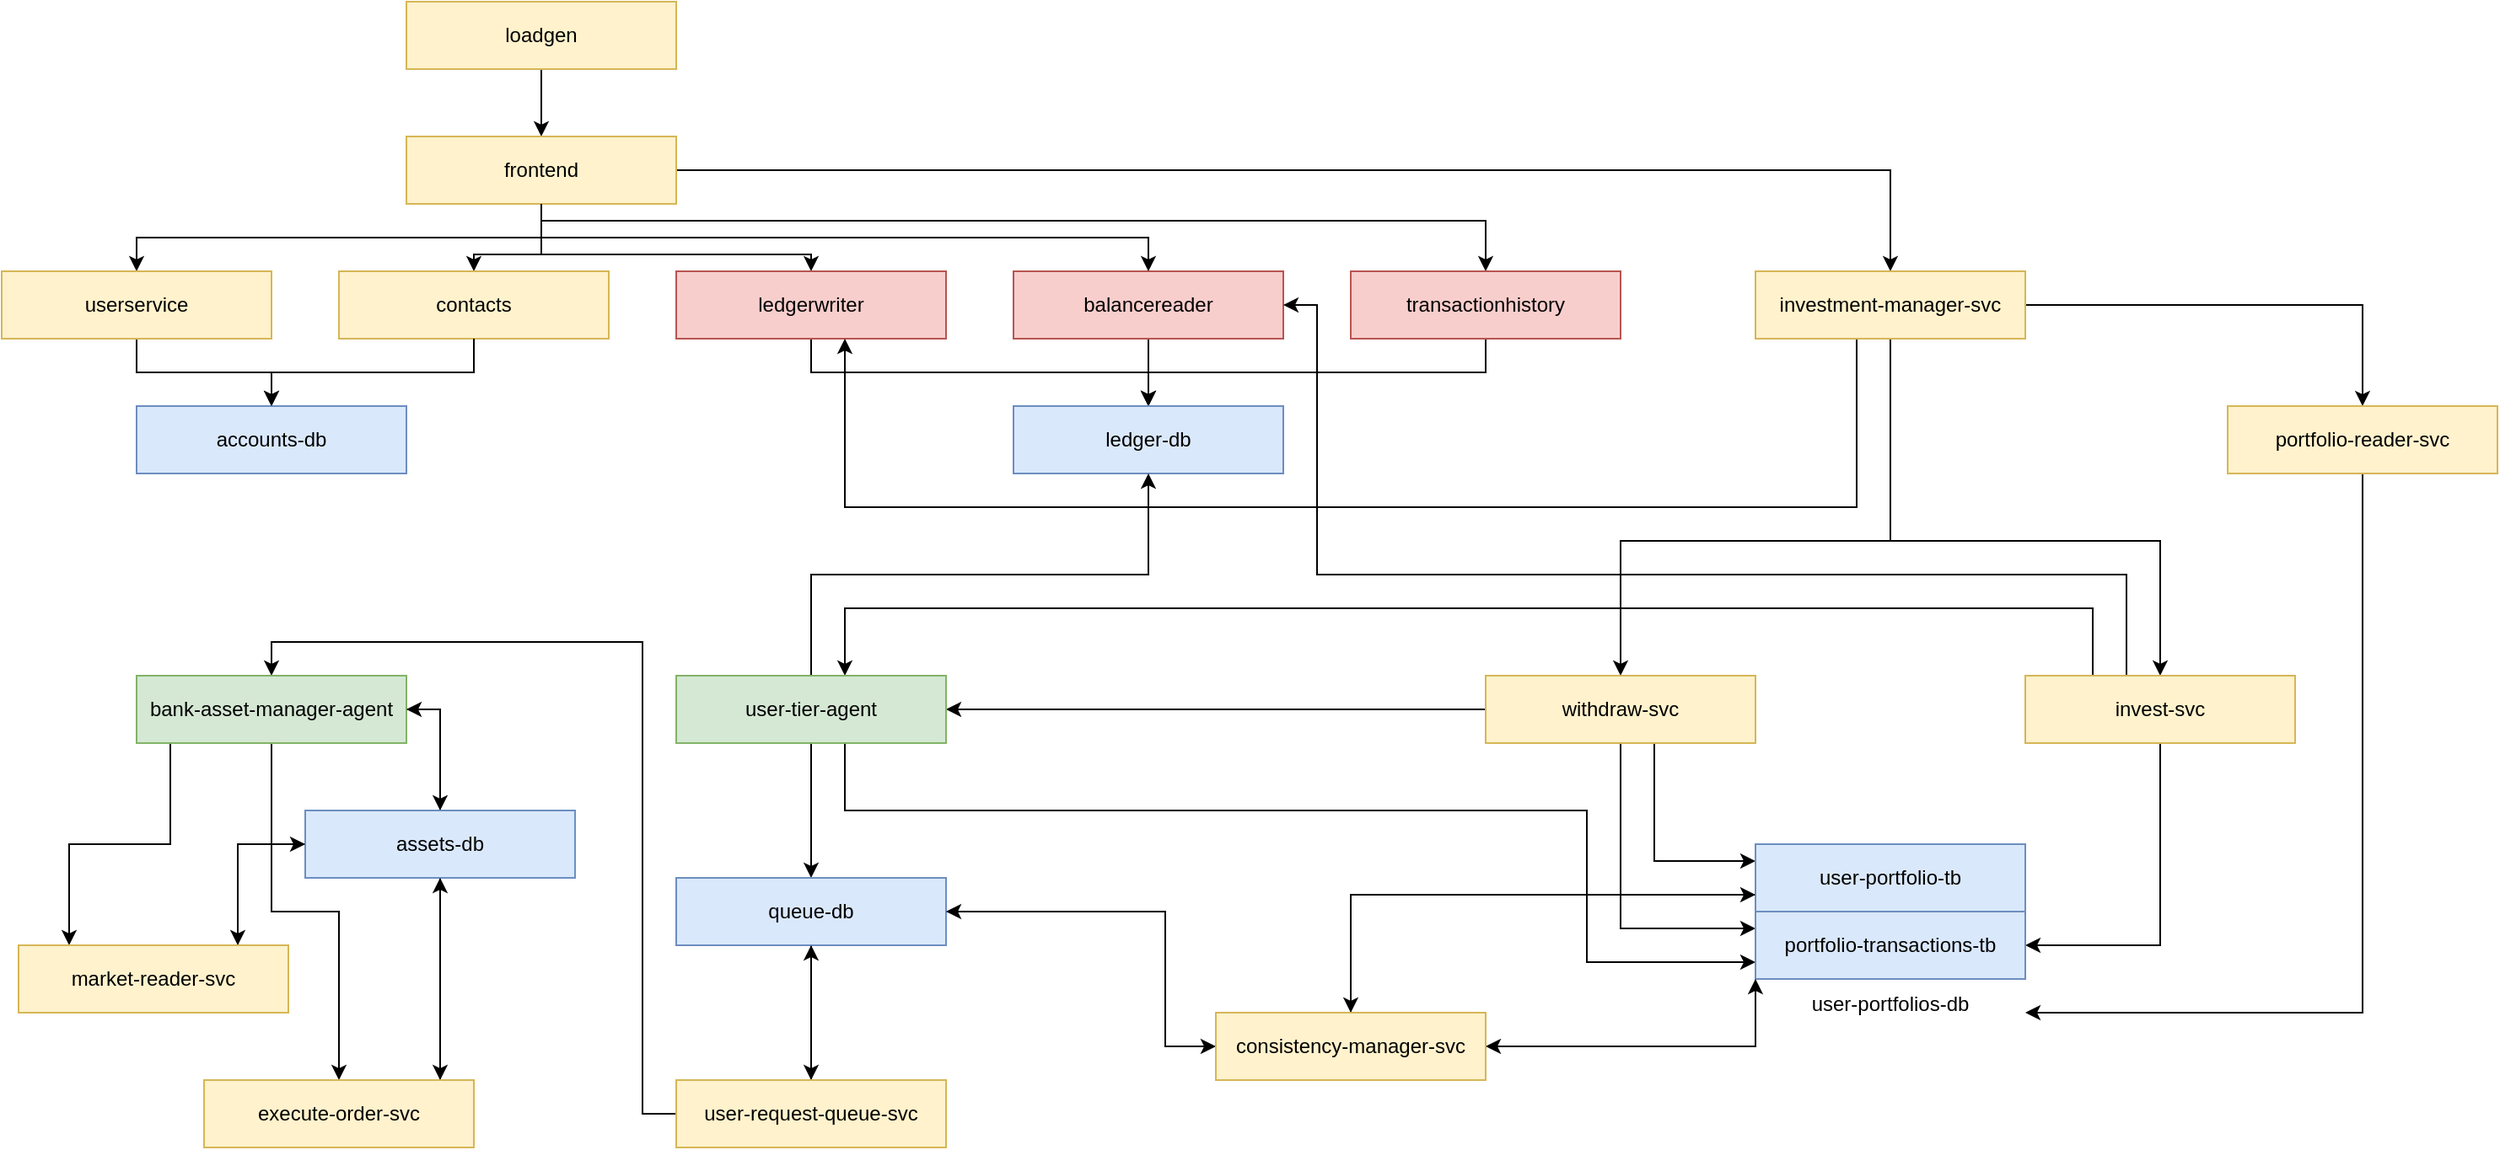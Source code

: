 <mxfile version="28.2.5">
  <diagram name="Page-1" id="vWNbKQMorLJ6gHH4VzjY">
    <mxGraphModel dx="1456" dy="1000" grid="1" gridSize="10" guides="1" tooltips="1" connect="1" arrows="1" fold="1" page="1" pageScale="1" pageWidth="850" pageHeight="1100" math="0" shadow="0">
      <root>
        <mxCell id="0" />
        <mxCell id="1" parent="0" />
        <mxCell id="JCFydj6C0-ckO6GdDDaU-2" style="edgeStyle=orthogonalEdgeStyle;rounded=0;orthogonalLoop=1;jettySize=auto;html=1;" edge="1" parent="1" source="JCFydj6C0-ckO6GdDDaU-1" target="JCFydj6C0-ckO6GdDDaU-3">
          <mxGeometry relative="1" as="geometry">
            <mxPoint x="320" y="120" as="targetPoint" />
          </mxGeometry>
        </mxCell>
        <mxCell id="JCFydj6C0-ckO6GdDDaU-1" value="loadgen" style="rounded=0;whiteSpace=wrap;html=1;fillColor=#fff2cc;strokeColor=#d6b656;" vertex="1" parent="1">
          <mxGeometry x="240" y="40" width="160" height="40" as="geometry" />
        </mxCell>
        <mxCell id="JCFydj6C0-ckO6GdDDaU-4" style="edgeStyle=orthogonalEdgeStyle;rounded=0;orthogonalLoop=1;jettySize=auto;html=1;" edge="1" parent="1" source="JCFydj6C0-ckO6GdDDaU-3" target="JCFydj6C0-ckO6GdDDaU-5">
          <mxGeometry relative="1" as="geometry">
            <mxPoint x="100" y="200" as="targetPoint" />
            <Array as="points">
              <mxPoint x="320" y="180" />
              <mxPoint x="80" y="180" />
            </Array>
          </mxGeometry>
        </mxCell>
        <mxCell id="JCFydj6C0-ckO6GdDDaU-6" style="edgeStyle=orthogonalEdgeStyle;rounded=0;orthogonalLoop=1;jettySize=auto;html=1;" edge="1" parent="1" source="JCFydj6C0-ckO6GdDDaU-3" target="JCFydj6C0-ckO6GdDDaU-7">
          <mxGeometry relative="1" as="geometry">
            <mxPoint x="280.0" y="200" as="targetPoint" />
            <Array as="points">
              <mxPoint x="320" y="190" />
              <mxPoint x="280" y="190" />
            </Array>
          </mxGeometry>
        </mxCell>
        <mxCell id="JCFydj6C0-ckO6GdDDaU-11" style="edgeStyle=orthogonalEdgeStyle;rounded=0;orthogonalLoop=1;jettySize=auto;html=1;" edge="1" parent="1" source="JCFydj6C0-ckO6GdDDaU-3" target="JCFydj6C0-ckO6GdDDaU-12">
          <mxGeometry relative="1" as="geometry">
            <mxPoint x="480" y="200" as="targetPoint" />
            <Array as="points">
              <mxPoint x="320" y="190" />
              <mxPoint x="480" y="190" />
            </Array>
          </mxGeometry>
        </mxCell>
        <mxCell id="JCFydj6C0-ckO6GdDDaU-17" style="edgeStyle=orthogonalEdgeStyle;rounded=0;orthogonalLoop=1;jettySize=auto;html=1;" edge="1" parent="1" source="JCFydj6C0-ckO6GdDDaU-3" target="JCFydj6C0-ckO6GdDDaU-16">
          <mxGeometry relative="1" as="geometry">
            <Array as="points">
              <mxPoint x="320" y="170" />
              <mxPoint x="880" y="170" />
            </Array>
          </mxGeometry>
        </mxCell>
        <mxCell id="JCFydj6C0-ckO6GdDDaU-23" style="edgeStyle=orthogonalEdgeStyle;rounded=0;orthogonalLoop=1;jettySize=auto;html=1;" edge="1" parent="1" source="JCFydj6C0-ckO6GdDDaU-3" target="JCFydj6C0-ckO6GdDDaU-22">
          <mxGeometry relative="1" as="geometry">
            <mxPoint x="1093.048" y="180" as="targetPoint" />
          </mxGeometry>
        </mxCell>
        <mxCell id="JCFydj6C0-ckO6GdDDaU-3" value="frontend" style="rounded=0;whiteSpace=wrap;html=1;fillColor=#fff2cc;strokeColor=#d6b656;" vertex="1" parent="1">
          <mxGeometry x="240" y="120" width="160" height="40" as="geometry" />
        </mxCell>
        <mxCell id="JCFydj6C0-ckO6GdDDaU-8" style="edgeStyle=orthogonalEdgeStyle;rounded=0;orthogonalLoop=1;jettySize=auto;html=1;" edge="1" parent="1" source="JCFydj6C0-ckO6GdDDaU-5" target="JCFydj6C0-ckO6GdDDaU-9">
          <mxGeometry relative="1" as="geometry">
            <mxPoint x="160" y="280" as="targetPoint" />
          </mxGeometry>
        </mxCell>
        <mxCell id="JCFydj6C0-ckO6GdDDaU-5" value="userservice" style="rounded=0;whiteSpace=wrap;html=1;fillColor=#fff2cc;strokeColor=#d6b656;" vertex="1" parent="1">
          <mxGeometry y="200" width="160" height="40" as="geometry" />
        </mxCell>
        <mxCell id="JCFydj6C0-ckO6GdDDaU-7" value="contacts" style="rounded=0;whiteSpace=wrap;html=1;fillColor=#fff2cc;strokeColor=#d6b656;" vertex="1" parent="1">
          <mxGeometry x="200" y="200" width="160" height="40" as="geometry" />
        </mxCell>
        <mxCell id="JCFydj6C0-ckO6GdDDaU-9" value="accounts-db" style="rounded=0;whiteSpace=wrap;html=1;fillColor=#dae8fc;strokeColor=#6c8ebf;" vertex="1" parent="1">
          <mxGeometry x="80" y="280" width="160" height="40" as="geometry" />
        </mxCell>
        <mxCell id="JCFydj6C0-ckO6GdDDaU-10" style="edgeStyle=orthogonalEdgeStyle;rounded=0;orthogonalLoop=1;jettySize=auto;html=1;" edge="1" parent="1" source="JCFydj6C0-ckO6GdDDaU-7" target="JCFydj6C0-ckO6GdDDaU-9">
          <mxGeometry relative="1" as="geometry" />
        </mxCell>
        <mxCell id="JCFydj6C0-ckO6GdDDaU-19" style="edgeStyle=orthogonalEdgeStyle;rounded=0;orthogonalLoop=1;jettySize=auto;html=1;" edge="1" parent="1" source="JCFydj6C0-ckO6GdDDaU-12" target="JCFydj6C0-ckO6GdDDaU-18">
          <mxGeometry relative="1" as="geometry">
            <Array as="points">
              <mxPoint x="480" y="260" />
              <mxPoint x="680" y="260" />
            </Array>
          </mxGeometry>
        </mxCell>
        <mxCell id="JCFydj6C0-ckO6GdDDaU-12" value="ledgerwriter" style="rounded=0;whiteSpace=wrap;html=1;fillColor=#f8cecc;strokeColor=#b85450;" vertex="1" parent="1">
          <mxGeometry x="400" y="200" width="160" height="40" as="geometry" />
        </mxCell>
        <mxCell id="JCFydj6C0-ckO6GdDDaU-20" style="edgeStyle=orthogonalEdgeStyle;rounded=0;orthogonalLoop=1;jettySize=auto;html=1;" edge="1" parent="1" source="JCFydj6C0-ckO6GdDDaU-14" target="JCFydj6C0-ckO6GdDDaU-18">
          <mxGeometry relative="1" as="geometry" />
        </mxCell>
        <mxCell id="JCFydj6C0-ckO6GdDDaU-14" value="balancereader" style="rounded=0;whiteSpace=wrap;html=1;fillColor=#f8cecc;strokeColor=#b85450;" vertex="1" parent="1">
          <mxGeometry x="600" y="200" width="160" height="40" as="geometry" />
        </mxCell>
        <mxCell id="JCFydj6C0-ckO6GdDDaU-15" style="edgeStyle=orthogonalEdgeStyle;rounded=0;orthogonalLoop=1;jettySize=auto;html=1;" edge="1" parent="1" source="JCFydj6C0-ckO6GdDDaU-3" target="JCFydj6C0-ckO6GdDDaU-14">
          <mxGeometry relative="1" as="geometry">
            <Array as="points">
              <mxPoint x="320" y="180" />
              <mxPoint x="680" y="180" />
            </Array>
          </mxGeometry>
        </mxCell>
        <mxCell id="JCFydj6C0-ckO6GdDDaU-21" style="edgeStyle=orthogonalEdgeStyle;rounded=0;orthogonalLoop=1;jettySize=auto;html=1;entryX=0.5;entryY=0;entryDx=0;entryDy=0;" edge="1" parent="1" source="JCFydj6C0-ckO6GdDDaU-16" target="JCFydj6C0-ckO6GdDDaU-18">
          <mxGeometry relative="1" as="geometry">
            <Array as="points">
              <mxPoint x="880" y="260" />
              <mxPoint x="680" y="260" />
            </Array>
          </mxGeometry>
        </mxCell>
        <mxCell id="JCFydj6C0-ckO6GdDDaU-16" value="transactionhistory" style="rounded=0;whiteSpace=wrap;html=1;fillColor=#f8cecc;strokeColor=#b85450;" vertex="1" parent="1">
          <mxGeometry x="800" y="200" width="160" height="40" as="geometry" />
        </mxCell>
        <mxCell id="JCFydj6C0-ckO6GdDDaU-18" value="ledger-db" style="rounded=0;whiteSpace=wrap;html=1;fillColor=#dae8fc;strokeColor=#6c8ebf;" vertex="1" parent="1">
          <mxGeometry x="600" y="280" width="160" height="40" as="geometry" />
        </mxCell>
        <mxCell id="JCFydj6C0-ckO6GdDDaU-25" value="" style="edgeStyle=orthogonalEdgeStyle;rounded=0;orthogonalLoop=1;jettySize=auto;html=1;" edge="1" parent="1" source="JCFydj6C0-ckO6GdDDaU-22" target="JCFydj6C0-ckO6GdDDaU-24">
          <mxGeometry relative="1" as="geometry">
            <Array as="points">
              <mxPoint x="1120" y="360" />
              <mxPoint x="960" y="360" />
            </Array>
          </mxGeometry>
        </mxCell>
        <mxCell id="JCFydj6C0-ckO6GdDDaU-26" style="edgeStyle=orthogonalEdgeStyle;rounded=0;orthogonalLoop=1;jettySize=auto;html=1;" edge="1" parent="1" source="JCFydj6C0-ckO6GdDDaU-22" target="JCFydj6C0-ckO6GdDDaU-27">
          <mxGeometry relative="1" as="geometry">
            <mxPoint x="1200" y="390" as="targetPoint" />
            <Array as="points">
              <mxPoint x="1120" y="360" />
              <mxPoint x="1280" y="360" />
            </Array>
          </mxGeometry>
        </mxCell>
        <mxCell id="JCFydj6C0-ckO6GdDDaU-31" style="edgeStyle=orthogonalEdgeStyle;rounded=0;orthogonalLoop=1;jettySize=auto;html=1;" edge="1" parent="1" source="JCFydj6C0-ckO6GdDDaU-22" target="JCFydj6C0-ckO6GdDDaU-12">
          <mxGeometry relative="1" as="geometry">
            <Array as="points">
              <mxPoint x="1100" y="340" />
              <mxPoint x="500" y="340" />
            </Array>
          </mxGeometry>
        </mxCell>
        <mxCell id="JCFydj6C0-ckO6GdDDaU-44" style="edgeStyle=orthogonalEdgeStyle;rounded=0;orthogonalLoop=1;jettySize=auto;html=1;" edge="1" parent="1" source="JCFydj6C0-ckO6GdDDaU-22" target="JCFydj6C0-ckO6GdDDaU-43">
          <mxGeometry relative="1" as="geometry" />
        </mxCell>
        <mxCell id="JCFydj6C0-ckO6GdDDaU-22" value="investment-manager-svc" style="rounded=0;whiteSpace=wrap;html=1;fillColor=#fff2cc;strokeColor=#d6b656;" vertex="1" parent="1">
          <mxGeometry x="1040" y="200" width="160" height="40" as="geometry" />
        </mxCell>
        <mxCell id="JCFydj6C0-ckO6GdDDaU-35" style="edgeStyle=orthogonalEdgeStyle;rounded=0;orthogonalLoop=1;jettySize=auto;html=1;entryX=1;entryY=0.5;entryDx=0;entryDy=0;" edge="1" parent="1" source="JCFydj6C0-ckO6GdDDaU-24" target="JCFydj6C0-ckO6GdDDaU-32">
          <mxGeometry relative="1" as="geometry" />
        </mxCell>
        <mxCell id="JCFydj6C0-ckO6GdDDaU-46" style="edgeStyle=orthogonalEdgeStyle;rounded=0;orthogonalLoop=1;jettySize=auto;html=1;" edge="1" parent="1" source="JCFydj6C0-ckO6GdDDaU-24" target="JCFydj6C0-ckO6GdDDaU-40">
          <mxGeometry relative="1" as="geometry">
            <Array as="points">
              <mxPoint x="960" y="590" />
            </Array>
          </mxGeometry>
        </mxCell>
        <mxCell id="JCFydj6C0-ckO6GdDDaU-47" style="edgeStyle=orthogonalEdgeStyle;rounded=0;orthogonalLoop=1;jettySize=auto;html=1;" edge="1" parent="1" source="JCFydj6C0-ckO6GdDDaU-24" target="JCFydj6C0-ckO6GdDDaU-39">
          <mxGeometry relative="1" as="geometry">
            <Array as="points">
              <mxPoint x="980" y="550" />
            </Array>
          </mxGeometry>
        </mxCell>
        <mxCell id="JCFydj6C0-ckO6GdDDaU-24" value="withdraw-svc" style="rounded=0;whiteSpace=wrap;html=1;fillColor=#fff2cc;strokeColor=#d6b656;" vertex="1" parent="1">
          <mxGeometry x="880" y="440" width="160" height="40" as="geometry" />
        </mxCell>
        <mxCell id="JCFydj6C0-ckO6GdDDaU-29" style="edgeStyle=orthogonalEdgeStyle;rounded=0;orthogonalLoop=1;jettySize=auto;html=1;entryX=1;entryY=0.5;entryDx=0;entryDy=0;" edge="1" parent="1" source="JCFydj6C0-ckO6GdDDaU-27" target="JCFydj6C0-ckO6GdDDaU-14">
          <mxGeometry relative="1" as="geometry">
            <Array as="points">
              <mxPoint x="1260" y="380" />
              <mxPoint x="780" y="380" />
              <mxPoint x="780" y="220" />
            </Array>
          </mxGeometry>
        </mxCell>
        <mxCell id="JCFydj6C0-ckO6GdDDaU-34" style="edgeStyle=orthogonalEdgeStyle;rounded=0;orthogonalLoop=1;jettySize=auto;html=1;" edge="1" parent="1" source="JCFydj6C0-ckO6GdDDaU-27" target="JCFydj6C0-ckO6GdDDaU-32">
          <mxGeometry relative="1" as="geometry">
            <Array as="points">
              <mxPoint x="1240" y="400" />
              <mxPoint x="500" y="400" />
            </Array>
          </mxGeometry>
        </mxCell>
        <mxCell id="JCFydj6C0-ckO6GdDDaU-42" style="edgeStyle=orthogonalEdgeStyle;rounded=0;orthogonalLoop=1;jettySize=auto;html=1;" edge="1" parent="1" source="JCFydj6C0-ckO6GdDDaU-27" target="JCFydj6C0-ckO6GdDDaU-40">
          <mxGeometry relative="1" as="geometry">
            <Array as="points">
              <mxPoint x="1280" y="600" />
            </Array>
          </mxGeometry>
        </mxCell>
        <mxCell id="JCFydj6C0-ckO6GdDDaU-27" value="invest-svc" style="rounded=0;whiteSpace=wrap;html=1;fillColor=#fff2cc;strokeColor=#d6b656;" vertex="1" parent="1">
          <mxGeometry x="1200" y="440" width="160" height="40" as="geometry" />
        </mxCell>
        <mxCell id="JCFydj6C0-ckO6GdDDaU-33" style="edgeStyle=orthogonalEdgeStyle;rounded=0;orthogonalLoop=1;jettySize=auto;html=1;" edge="1" parent="1" source="JCFydj6C0-ckO6GdDDaU-32" target="JCFydj6C0-ckO6GdDDaU-18">
          <mxGeometry relative="1" as="geometry">
            <Array as="points">
              <mxPoint x="480" y="380" />
              <mxPoint x="680" y="380" />
            </Array>
          </mxGeometry>
        </mxCell>
        <mxCell id="JCFydj6C0-ckO6GdDDaU-37" value="" style="edgeStyle=orthogonalEdgeStyle;rounded=0;orthogonalLoop=1;jettySize=auto;html=1;" edge="1" parent="1" source="JCFydj6C0-ckO6GdDDaU-32" target="JCFydj6C0-ckO6GdDDaU-36">
          <mxGeometry relative="1" as="geometry" />
        </mxCell>
        <mxCell id="JCFydj6C0-ckO6GdDDaU-48" style="edgeStyle=orthogonalEdgeStyle;rounded=0;orthogonalLoop=1;jettySize=auto;html=1;" edge="1" parent="1" source="JCFydj6C0-ckO6GdDDaU-32" target="JCFydj6C0-ckO6GdDDaU-40">
          <mxGeometry relative="1" as="geometry">
            <Array as="points">
              <mxPoint x="500" y="520" />
              <mxPoint x="940" y="520" />
              <mxPoint x="940" y="610" />
            </Array>
          </mxGeometry>
        </mxCell>
        <mxCell id="JCFydj6C0-ckO6GdDDaU-32" value="user-tier-agent" style="rounded=0;whiteSpace=wrap;html=1;fillColor=#d5e8d4;strokeColor=#82b366;" vertex="1" parent="1">
          <mxGeometry x="400" y="440" width="160" height="40" as="geometry" />
        </mxCell>
        <mxCell id="JCFydj6C0-ckO6GdDDaU-50" style="edgeStyle=orthogonalEdgeStyle;rounded=0;orthogonalLoop=1;jettySize=auto;html=1;" edge="1" parent="1" source="JCFydj6C0-ckO6GdDDaU-36" target="JCFydj6C0-ckO6GdDDaU-49">
          <mxGeometry relative="1" as="geometry" />
        </mxCell>
        <mxCell id="JCFydj6C0-ckO6GdDDaU-68" style="edgeStyle=orthogonalEdgeStyle;rounded=0;orthogonalLoop=1;jettySize=auto;html=1;" edge="1" parent="1" source="JCFydj6C0-ckO6GdDDaU-36" target="JCFydj6C0-ckO6GdDDaU-67">
          <mxGeometry relative="1" as="geometry">
            <Array as="points">
              <mxPoint x="690" y="580" />
              <mxPoint x="690" y="660" />
            </Array>
          </mxGeometry>
        </mxCell>
        <mxCell id="JCFydj6C0-ckO6GdDDaU-36" value="queue-db" style="rounded=0;whiteSpace=wrap;html=1;fillColor=#dae8fc;strokeColor=#6c8ebf;" vertex="1" parent="1">
          <mxGeometry x="400" y="560" width="160" height="40" as="geometry" />
        </mxCell>
        <mxCell id="JCFydj6C0-ckO6GdDDaU-72" style="edgeStyle=orthogonalEdgeStyle;rounded=0;orthogonalLoop=1;jettySize=auto;html=1;" edge="1" parent="1" source="JCFydj6C0-ckO6GdDDaU-39" target="JCFydj6C0-ckO6GdDDaU-67">
          <mxGeometry relative="1" as="geometry">
            <Array as="points">
              <mxPoint x="800" y="570" />
            </Array>
          </mxGeometry>
        </mxCell>
        <mxCell id="JCFydj6C0-ckO6GdDDaU-39" value="user-portfolio-tb" style="rounded=0;whiteSpace=wrap;html=1;fillColor=#dae8fc;strokeColor=#6c8ebf;" vertex="1" parent="1">
          <mxGeometry x="1040" y="540" width="160" height="40" as="geometry" />
        </mxCell>
        <mxCell id="JCFydj6C0-ckO6GdDDaU-73" style="edgeStyle=orthogonalEdgeStyle;rounded=0;orthogonalLoop=1;jettySize=auto;html=1;" edge="1" parent="1" source="JCFydj6C0-ckO6GdDDaU-40" target="JCFydj6C0-ckO6GdDDaU-67">
          <mxGeometry relative="1" as="geometry">
            <Array as="points">
              <mxPoint x="1040" y="660" />
            </Array>
          </mxGeometry>
        </mxCell>
        <mxCell id="JCFydj6C0-ckO6GdDDaU-40" value="portfolio-transactions-tb" style="rounded=0;whiteSpace=wrap;html=1;fillColor=#dae8fc;strokeColor=#6c8ebf;" vertex="1" parent="1">
          <mxGeometry x="1040" y="580" width="160" height="40" as="geometry" />
        </mxCell>
        <mxCell id="JCFydj6C0-ckO6GdDDaU-41" value="user-portfolios-db" style="text;html=1;align=center;verticalAlign=middle;whiteSpace=wrap;rounded=0;" vertex="1" parent="1">
          <mxGeometry x="1040" y="620" width="160" height="30" as="geometry" />
        </mxCell>
        <mxCell id="JCFydj6C0-ckO6GdDDaU-45" style="edgeStyle=orthogonalEdgeStyle;rounded=0;orthogonalLoop=1;jettySize=auto;html=1;" edge="1" parent="1" source="JCFydj6C0-ckO6GdDDaU-43" target="JCFydj6C0-ckO6GdDDaU-41">
          <mxGeometry relative="1" as="geometry">
            <Array as="points">
              <mxPoint x="1400" y="640" />
            </Array>
          </mxGeometry>
        </mxCell>
        <mxCell id="JCFydj6C0-ckO6GdDDaU-43" value="portfolio-reader-svc" style="rounded=0;whiteSpace=wrap;html=1;fillColor=#fff2cc;strokeColor=#d6b656;" vertex="1" parent="1">
          <mxGeometry x="1320" y="280" width="160" height="40" as="geometry" />
        </mxCell>
        <mxCell id="JCFydj6C0-ckO6GdDDaU-51" style="edgeStyle=orthogonalEdgeStyle;rounded=0;orthogonalLoop=1;jettySize=auto;html=1;" edge="1" parent="1" source="JCFydj6C0-ckO6GdDDaU-49" target="JCFydj6C0-ckO6GdDDaU-36">
          <mxGeometry relative="1" as="geometry" />
        </mxCell>
        <mxCell id="JCFydj6C0-ckO6GdDDaU-54" style="edgeStyle=orthogonalEdgeStyle;rounded=0;orthogonalLoop=1;jettySize=auto;html=1;" edge="1" parent="1" source="JCFydj6C0-ckO6GdDDaU-49" target="JCFydj6C0-ckO6GdDDaU-52">
          <mxGeometry relative="1" as="geometry">
            <Array as="points">
              <mxPoint x="380" y="700" />
              <mxPoint x="380" y="420" />
              <mxPoint x="160" y="420" />
            </Array>
          </mxGeometry>
        </mxCell>
        <mxCell id="JCFydj6C0-ckO6GdDDaU-49" value="user-request-queue-svc" style="rounded=0;whiteSpace=wrap;html=1;fillColor=#fff2cc;strokeColor=#d6b656;" vertex="1" parent="1">
          <mxGeometry x="400" y="680" width="160" height="40" as="geometry" />
        </mxCell>
        <mxCell id="JCFydj6C0-ckO6GdDDaU-56" style="edgeStyle=orthogonalEdgeStyle;rounded=0;orthogonalLoop=1;jettySize=auto;html=1;" edge="1" parent="1" source="JCFydj6C0-ckO6GdDDaU-52" target="JCFydj6C0-ckO6GdDDaU-55">
          <mxGeometry relative="1" as="geometry">
            <Array as="points">
              <mxPoint x="260" y="460" />
            </Array>
          </mxGeometry>
        </mxCell>
        <mxCell id="JCFydj6C0-ckO6GdDDaU-59" style="edgeStyle=orthogonalEdgeStyle;rounded=0;orthogonalLoop=1;jettySize=auto;html=1;" edge="1" parent="1" source="JCFydj6C0-ckO6GdDDaU-52" target="JCFydj6C0-ckO6GdDDaU-58">
          <mxGeometry relative="1" as="geometry">
            <Array as="points">
              <mxPoint x="100" y="540" />
              <mxPoint x="40" y="540" />
            </Array>
          </mxGeometry>
        </mxCell>
        <mxCell id="JCFydj6C0-ckO6GdDDaU-62" style="edgeStyle=orthogonalEdgeStyle;rounded=0;orthogonalLoop=1;jettySize=auto;html=1;" edge="1" parent="1" source="JCFydj6C0-ckO6GdDDaU-52" target="JCFydj6C0-ckO6GdDDaU-63">
          <mxGeometry relative="1" as="geometry">
            <mxPoint x="200" y="670" as="targetPoint" />
          </mxGeometry>
        </mxCell>
        <mxCell id="JCFydj6C0-ckO6GdDDaU-52" value="bank-asset-manager-agent" style="rounded=0;whiteSpace=wrap;html=1;fillColor=#d5e8d4;strokeColor=#82b366;" vertex="1" parent="1">
          <mxGeometry x="80" y="440" width="160" height="40" as="geometry" />
        </mxCell>
        <mxCell id="JCFydj6C0-ckO6GdDDaU-57" style="edgeStyle=orthogonalEdgeStyle;rounded=0;orthogonalLoop=1;jettySize=auto;html=1;" edge="1" parent="1" source="JCFydj6C0-ckO6GdDDaU-55" target="JCFydj6C0-ckO6GdDDaU-52">
          <mxGeometry relative="1" as="geometry">
            <Array as="points">
              <mxPoint x="260" y="460" />
            </Array>
          </mxGeometry>
        </mxCell>
        <mxCell id="JCFydj6C0-ckO6GdDDaU-61" style="edgeStyle=orthogonalEdgeStyle;rounded=0;orthogonalLoop=1;jettySize=auto;html=1;" edge="1" parent="1" source="JCFydj6C0-ckO6GdDDaU-55" target="JCFydj6C0-ckO6GdDDaU-58">
          <mxGeometry relative="1" as="geometry">
            <Array as="points">
              <mxPoint x="140" y="540" />
            </Array>
          </mxGeometry>
        </mxCell>
        <mxCell id="JCFydj6C0-ckO6GdDDaU-65" style="edgeStyle=orthogonalEdgeStyle;rounded=0;orthogonalLoop=1;jettySize=auto;html=1;" edge="1" parent="1" source="JCFydj6C0-ckO6GdDDaU-55" target="JCFydj6C0-ckO6GdDDaU-63">
          <mxGeometry relative="1" as="geometry">
            <Array as="points">
              <mxPoint x="260" y="680" />
              <mxPoint x="260" y="680" />
            </Array>
          </mxGeometry>
        </mxCell>
        <mxCell id="JCFydj6C0-ckO6GdDDaU-55" value="assets-db" style="rounded=0;whiteSpace=wrap;html=1;fillColor=#dae8fc;strokeColor=#6c8ebf;" vertex="1" parent="1">
          <mxGeometry x="180" y="520" width="160" height="40" as="geometry" />
        </mxCell>
        <mxCell id="JCFydj6C0-ckO6GdDDaU-60" style="edgeStyle=orthogonalEdgeStyle;rounded=0;orthogonalLoop=1;jettySize=auto;html=1;" edge="1" parent="1" source="JCFydj6C0-ckO6GdDDaU-58" target="JCFydj6C0-ckO6GdDDaU-55">
          <mxGeometry relative="1" as="geometry">
            <Array as="points">
              <mxPoint x="140" y="540" />
            </Array>
          </mxGeometry>
        </mxCell>
        <mxCell id="JCFydj6C0-ckO6GdDDaU-58" value="market-reader-svc" style="rounded=0;whiteSpace=wrap;html=1;fillColor=#fff2cc;strokeColor=#d6b656;" vertex="1" parent="1">
          <mxGeometry x="10" y="600" width="160" height="40" as="geometry" />
        </mxCell>
        <mxCell id="JCFydj6C0-ckO6GdDDaU-64" style="edgeStyle=orthogonalEdgeStyle;rounded=0;orthogonalLoop=1;jettySize=auto;html=1;" edge="1" parent="1" source="JCFydj6C0-ckO6GdDDaU-63" target="JCFydj6C0-ckO6GdDDaU-55">
          <mxGeometry relative="1" as="geometry">
            <Array as="points">
              <mxPoint x="260" y="660" />
              <mxPoint x="260" y="660" />
            </Array>
          </mxGeometry>
        </mxCell>
        <mxCell id="JCFydj6C0-ckO6GdDDaU-63" value="execute-order-svc" style="rounded=0;whiteSpace=wrap;html=1;fillColor=#fff2cc;strokeColor=#d6b656;" vertex="1" parent="1">
          <mxGeometry x="120" y="680" width="160" height="40" as="geometry" />
        </mxCell>
        <mxCell id="JCFydj6C0-ckO6GdDDaU-69" style="edgeStyle=orthogonalEdgeStyle;rounded=0;orthogonalLoop=1;jettySize=auto;html=1;" edge="1" parent="1" source="JCFydj6C0-ckO6GdDDaU-67" target="JCFydj6C0-ckO6GdDDaU-36">
          <mxGeometry relative="1" as="geometry">
            <Array as="points">
              <mxPoint x="690" y="660" />
              <mxPoint x="690" y="580" />
            </Array>
          </mxGeometry>
        </mxCell>
        <mxCell id="JCFydj6C0-ckO6GdDDaU-70" style="edgeStyle=orthogonalEdgeStyle;rounded=0;orthogonalLoop=1;jettySize=auto;html=1;" edge="1" parent="1" source="JCFydj6C0-ckO6GdDDaU-67" target="JCFydj6C0-ckO6GdDDaU-39">
          <mxGeometry relative="1" as="geometry">
            <Array as="points">
              <mxPoint x="800" y="570" />
            </Array>
          </mxGeometry>
        </mxCell>
        <mxCell id="JCFydj6C0-ckO6GdDDaU-71" style="edgeStyle=orthogonalEdgeStyle;rounded=0;orthogonalLoop=1;jettySize=auto;html=1;" edge="1" parent="1" source="JCFydj6C0-ckO6GdDDaU-67" target="JCFydj6C0-ckO6GdDDaU-40">
          <mxGeometry relative="1" as="geometry">
            <Array as="points">
              <mxPoint x="1040" y="660" />
            </Array>
          </mxGeometry>
        </mxCell>
        <mxCell id="JCFydj6C0-ckO6GdDDaU-67" value="consistency-manager-svc" style="rounded=0;whiteSpace=wrap;html=1;fillColor=#fff2cc;strokeColor=#d6b656;" vertex="1" parent="1">
          <mxGeometry x="720" y="640" width="160" height="40" as="geometry" />
        </mxCell>
      </root>
    </mxGraphModel>
  </diagram>
</mxfile>
